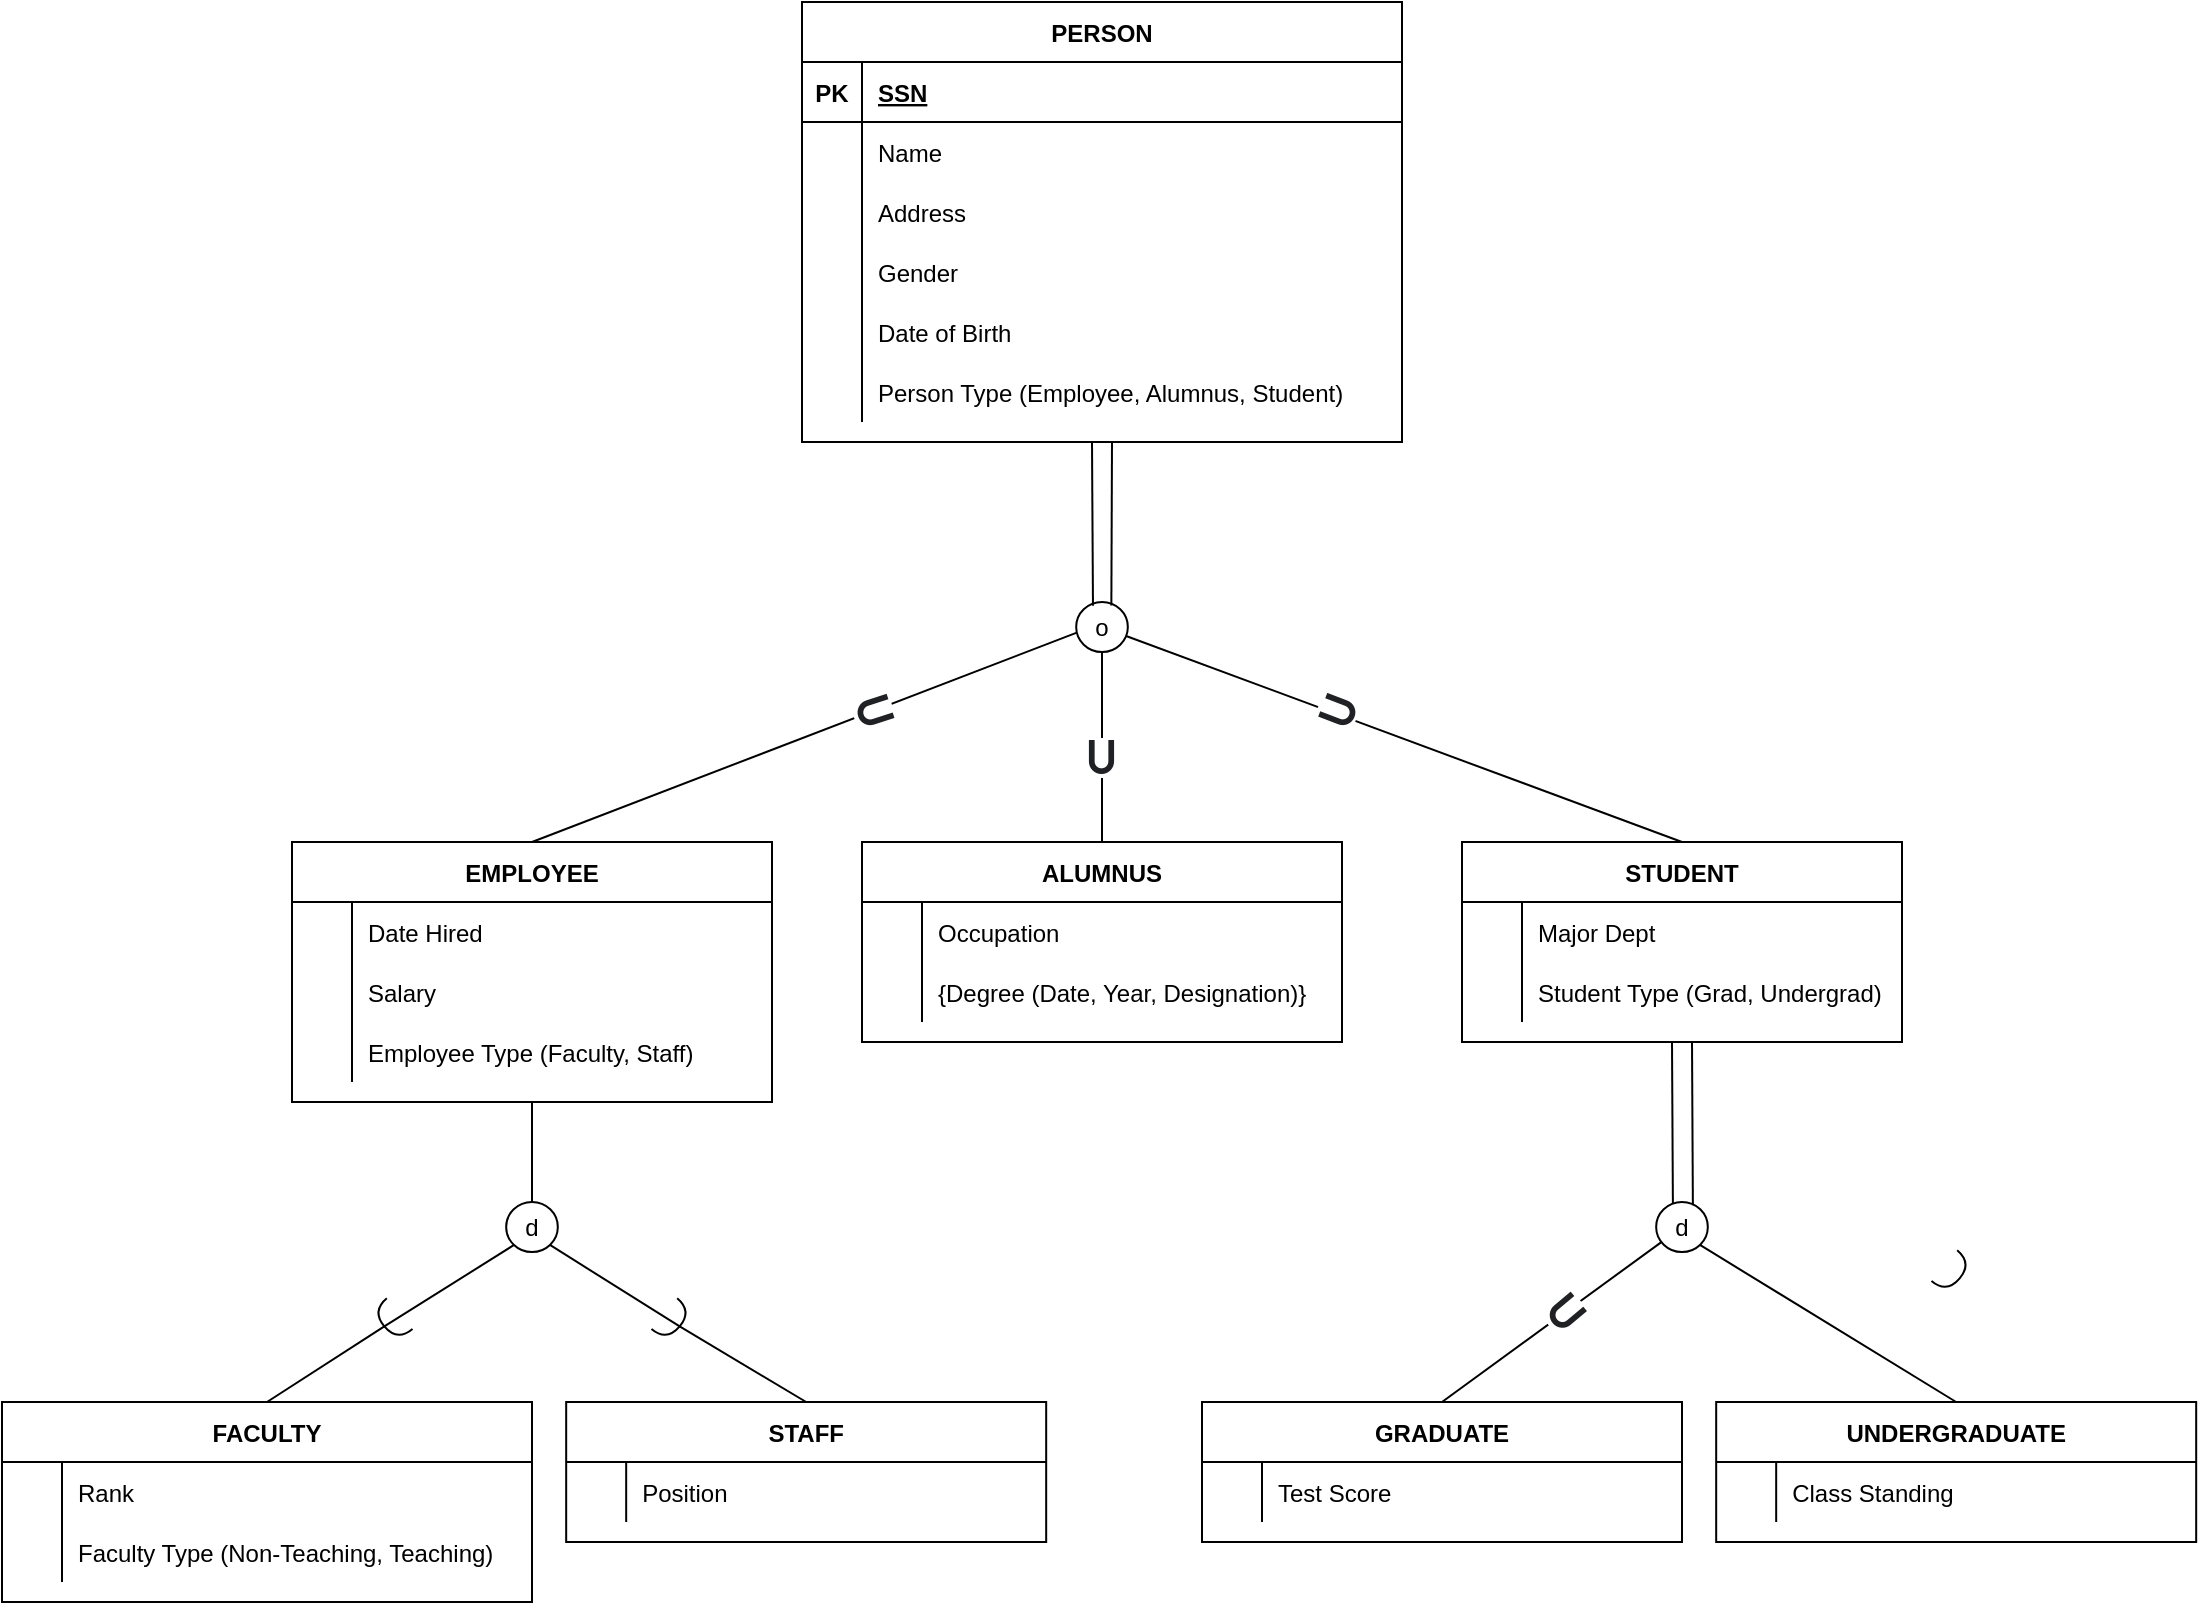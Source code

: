 <mxfile version="20.3.3" type="github">
  <diagram id="zZqfCcknTcSGU8JQ0RtU" name="Page-1">
    <mxGraphModel dx="2035" dy="665" grid="1" gridSize="10" guides="1" tooltips="1" connect="1" arrows="1" fold="1" page="1" pageScale="1" pageWidth="850" pageHeight="1100" math="0" shadow="0">
      <root>
        <mxCell id="0" />
        <mxCell id="1" parent="0" />
        <mxCell id="Ij6OzM-81O3-0aPPW5B1-2" value="PERSON" style="shape=table;startSize=30;container=1;collapsible=1;childLayout=tableLayout;fixedRows=1;rowLines=0;fontStyle=1;align=center;resizeLast=1;" parent="1" vertex="1">
          <mxGeometry x="390" y="80" width="300" height="220" as="geometry" />
        </mxCell>
        <mxCell id="Ij6OzM-81O3-0aPPW5B1-3" value="" style="shape=tableRow;horizontal=0;startSize=0;swimlaneHead=0;swimlaneBody=0;fillColor=none;collapsible=0;dropTarget=0;points=[[0,0.5],[1,0.5]];portConstraint=eastwest;top=0;left=0;right=0;bottom=1;" parent="Ij6OzM-81O3-0aPPW5B1-2" vertex="1">
          <mxGeometry y="30" width="300" height="30" as="geometry" />
        </mxCell>
        <mxCell id="Ij6OzM-81O3-0aPPW5B1-4" value="PK" style="shape=partialRectangle;connectable=0;fillColor=none;top=0;left=0;bottom=0;right=0;fontStyle=1;overflow=hidden;" parent="Ij6OzM-81O3-0aPPW5B1-3" vertex="1">
          <mxGeometry width="30" height="30" as="geometry">
            <mxRectangle width="30" height="30" as="alternateBounds" />
          </mxGeometry>
        </mxCell>
        <mxCell id="Ij6OzM-81O3-0aPPW5B1-5" value="SSN" style="shape=partialRectangle;connectable=0;fillColor=none;top=0;left=0;bottom=0;right=0;align=left;spacingLeft=6;fontStyle=5;overflow=hidden;" parent="Ij6OzM-81O3-0aPPW5B1-3" vertex="1">
          <mxGeometry x="30" width="270" height="30" as="geometry">
            <mxRectangle width="270" height="30" as="alternateBounds" />
          </mxGeometry>
        </mxCell>
        <mxCell id="Ij6OzM-81O3-0aPPW5B1-6" value="" style="shape=tableRow;horizontal=0;startSize=0;swimlaneHead=0;swimlaneBody=0;fillColor=none;collapsible=0;dropTarget=0;points=[[0,0.5],[1,0.5]];portConstraint=eastwest;top=0;left=0;right=0;bottom=0;" parent="Ij6OzM-81O3-0aPPW5B1-2" vertex="1">
          <mxGeometry y="60" width="300" height="30" as="geometry" />
        </mxCell>
        <mxCell id="Ij6OzM-81O3-0aPPW5B1-7" value="" style="shape=partialRectangle;connectable=0;fillColor=none;top=0;left=0;bottom=0;right=0;editable=1;overflow=hidden;" parent="Ij6OzM-81O3-0aPPW5B1-6" vertex="1">
          <mxGeometry width="30" height="30" as="geometry">
            <mxRectangle width="30" height="30" as="alternateBounds" />
          </mxGeometry>
        </mxCell>
        <mxCell id="Ij6OzM-81O3-0aPPW5B1-8" value="Name" style="shape=partialRectangle;connectable=0;fillColor=none;top=0;left=0;bottom=0;right=0;align=left;spacingLeft=6;overflow=hidden;" parent="Ij6OzM-81O3-0aPPW5B1-6" vertex="1">
          <mxGeometry x="30" width="270" height="30" as="geometry">
            <mxRectangle width="270" height="30" as="alternateBounds" />
          </mxGeometry>
        </mxCell>
        <mxCell id="Ij6OzM-81O3-0aPPW5B1-9" value="" style="shape=tableRow;horizontal=0;startSize=0;swimlaneHead=0;swimlaneBody=0;fillColor=none;collapsible=0;dropTarget=0;points=[[0,0.5],[1,0.5]];portConstraint=eastwest;top=0;left=0;right=0;bottom=0;" parent="Ij6OzM-81O3-0aPPW5B1-2" vertex="1">
          <mxGeometry y="90" width="300" height="30" as="geometry" />
        </mxCell>
        <mxCell id="Ij6OzM-81O3-0aPPW5B1-10" value="" style="shape=partialRectangle;connectable=0;fillColor=none;top=0;left=0;bottom=0;right=0;editable=1;overflow=hidden;" parent="Ij6OzM-81O3-0aPPW5B1-9" vertex="1">
          <mxGeometry width="30" height="30" as="geometry">
            <mxRectangle width="30" height="30" as="alternateBounds" />
          </mxGeometry>
        </mxCell>
        <mxCell id="Ij6OzM-81O3-0aPPW5B1-11" value="Address" style="shape=partialRectangle;connectable=0;fillColor=none;top=0;left=0;bottom=0;right=0;align=left;spacingLeft=6;overflow=hidden;" parent="Ij6OzM-81O3-0aPPW5B1-9" vertex="1">
          <mxGeometry x="30" width="270" height="30" as="geometry">
            <mxRectangle width="270" height="30" as="alternateBounds" />
          </mxGeometry>
        </mxCell>
        <mxCell id="Ij6OzM-81O3-0aPPW5B1-12" value="" style="shape=tableRow;horizontal=0;startSize=0;swimlaneHead=0;swimlaneBody=0;fillColor=none;collapsible=0;dropTarget=0;points=[[0,0.5],[1,0.5]];portConstraint=eastwest;top=0;left=0;right=0;bottom=0;" parent="Ij6OzM-81O3-0aPPW5B1-2" vertex="1">
          <mxGeometry y="120" width="300" height="30" as="geometry" />
        </mxCell>
        <mxCell id="Ij6OzM-81O3-0aPPW5B1-13" value="" style="shape=partialRectangle;connectable=0;fillColor=none;top=0;left=0;bottom=0;right=0;editable=1;overflow=hidden;" parent="Ij6OzM-81O3-0aPPW5B1-12" vertex="1">
          <mxGeometry width="30" height="30" as="geometry">
            <mxRectangle width="30" height="30" as="alternateBounds" />
          </mxGeometry>
        </mxCell>
        <mxCell id="Ij6OzM-81O3-0aPPW5B1-14" value="Gender" style="shape=partialRectangle;connectable=0;fillColor=none;top=0;left=0;bottom=0;right=0;align=left;spacingLeft=6;overflow=hidden;" parent="Ij6OzM-81O3-0aPPW5B1-12" vertex="1">
          <mxGeometry x="30" width="270" height="30" as="geometry">
            <mxRectangle width="270" height="30" as="alternateBounds" />
          </mxGeometry>
        </mxCell>
        <mxCell id="Ij6OzM-81O3-0aPPW5B1-15" style="shape=tableRow;horizontal=0;startSize=0;swimlaneHead=0;swimlaneBody=0;fillColor=none;collapsible=0;dropTarget=0;points=[[0,0.5],[1,0.5]];portConstraint=eastwest;top=0;left=0;right=0;bottom=0;" parent="Ij6OzM-81O3-0aPPW5B1-2" vertex="1">
          <mxGeometry y="150" width="300" height="30" as="geometry" />
        </mxCell>
        <mxCell id="Ij6OzM-81O3-0aPPW5B1-16" style="shape=partialRectangle;connectable=0;fillColor=none;top=0;left=0;bottom=0;right=0;editable=1;overflow=hidden;" parent="Ij6OzM-81O3-0aPPW5B1-15" vertex="1">
          <mxGeometry width="30" height="30" as="geometry">
            <mxRectangle width="30" height="30" as="alternateBounds" />
          </mxGeometry>
        </mxCell>
        <mxCell id="Ij6OzM-81O3-0aPPW5B1-17" value="Date of Birth" style="shape=partialRectangle;connectable=0;fillColor=none;top=0;left=0;bottom=0;right=0;align=left;spacingLeft=6;overflow=hidden;" parent="Ij6OzM-81O3-0aPPW5B1-15" vertex="1">
          <mxGeometry x="30" width="270" height="30" as="geometry">
            <mxRectangle width="270" height="30" as="alternateBounds" />
          </mxGeometry>
        </mxCell>
        <mxCell id="Ij6OzM-81O3-0aPPW5B1-24" style="shape=tableRow;horizontal=0;startSize=0;swimlaneHead=0;swimlaneBody=0;fillColor=none;collapsible=0;dropTarget=0;points=[[0,0.5],[1,0.5]];portConstraint=eastwest;top=0;left=0;right=0;bottom=0;" parent="Ij6OzM-81O3-0aPPW5B1-2" vertex="1">
          <mxGeometry y="180" width="300" height="30" as="geometry" />
        </mxCell>
        <mxCell id="Ij6OzM-81O3-0aPPW5B1-25" style="shape=partialRectangle;connectable=0;fillColor=none;top=0;left=0;bottom=0;right=0;editable=1;overflow=hidden;" parent="Ij6OzM-81O3-0aPPW5B1-24" vertex="1">
          <mxGeometry width="30" height="30" as="geometry">
            <mxRectangle width="30" height="30" as="alternateBounds" />
          </mxGeometry>
        </mxCell>
        <mxCell id="Ij6OzM-81O3-0aPPW5B1-26" value="Person Type (Employee, Alumnus, Student)" style="shape=partialRectangle;connectable=0;fillColor=none;top=0;left=0;bottom=0;right=0;align=left;spacingLeft=6;overflow=hidden;" parent="Ij6OzM-81O3-0aPPW5B1-24" vertex="1">
          <mxGeometry x="30" width="270" height="30" as="geometry">
            <mxRectangle width="270" height="30" as="alternateBounds" />
          </mxGeometry>
        </mxCell>
        <mxCell id="Ij6OzM-81O3-0aPPW5B1-29" value="o" style="ellipse;whiteSpace=wrap;html=1;" parent="1" vertex="1">
          <mxGeometry x="527.09" y="380" width="25.83" height="25" as="geometry" />
        </mxCell>
        <mxCell id="Ij6OzM-81O3-0aPPW5B1-30" value="EMPLOYEE" style="shape=table;startSize=30;container=1;collapsible=1;childLayout=tableLayout;fixedRows=1;rowLines=0;fontStyle=1;align=center;resizeLast=1;" parent="1" vertex="1">
          <mxGeometry x="135" y="500" width="240" height="130" as="geometry" />
        </mxCell>
        <mxCell id="Ij6OzM-81O3-0aPPW5B1-34" value="" style="shape=tableRow;horizontal=0;startSize=0;swimlaneHead=0;swimlaneBody=0;fillColor=none;collapsible=0;dropTarget=0;points=[[0,0.5],[1,0.5]];portConstraint=eastwest;top=0;left=0;right=0;bottom=0;" parent="Ij6OzM-81O3-0aPPW5B1-30" vertex="1">
          <mxGeometry y="30" width="240" height="30" as="geometry" />
        </mxCell>
        <mxCell id="Ij6OzM-81O3-0aPPW5B1-35" value="" style="shape=partialRectangle;connectable=0;fillColor=none;top=0;left=0;bottom=0;right=0;editable=1;overflow=hidden;" parent="Ij6OzM-81O3-0aPPW5B1-34" vertex="1">
          <mxGeometry width="30" height="30" as="geometry">
            <mxRectangle width="30" height="30" as="alternateBounds" />
          </mxGeometry>
        </mxCell>
        <mxCell id="Ij6OzM-81O3-0aPPW5B1-36" value="Date Hired" style="shape=partialRectangle;connectable=0;fillColor=none;top=0;left=0;bottom=0;right=0;align=left;spacingLeft=6;overflow=hidden;" parent="Ij6OzM-81O3-0aPPW5B1-34" vertex="1">
          <mxGeometry x="30" width="210" height="30" as="geometry">
            <mxRectangle width="210" height="30" as="alternateBounds" />
          </mxGeometry>
        </mxCell>
        <mxCell id="Ij6OzM-81O3-0aPPW5B1-37" value="" style="shape=tableRow;horizontal=0;startSize=0;swimlaneHead=0;swimlaneBody=0;fillColor=none;collapsible=0;dropTarget=0;points=[[0,0.5],[1,0.5]];portConstraint=eastwest;top=0;left=0;right=0;bottom=0;" parent="Ij6OzM-81O3-0aPPW5B1-30" vertex="1">
          <mxGeometry y="60" width="240" height="30" as="geometry" />
        </mxCell>
        <mxCell id="Ij6OzM-81O3-0aPPW5B1-38" value="" style="shape=partialRectangle;connectable=0;fillColor=none;top=0;left=0;bottom=0;right=0;editable=1;overflow=hidden;" parent="Ij6OzM-81O3-0aPPW5B1-37" vertex="1">
          <mxGeometry width="30" height="30" as="geometry">
            <mxRectangle width="30" height="30" as="alternateBounds" />
          </mxGeometry>
        </mxCell>
        <mxCell id="Ij6OzM-81O3-0aPPW5B1-39" value="Salary" style="shape=partialRectangle;connectable=0;fillColor=none;top=0;left=0;bottom=0;right=0;align=left;spacingLeft=6;overflow=hidden;" parent="Ij6OzM-81O3-0aPPW5B1-37" vertex="1">
          <mxGeometry x="30" width="210" height="30" as="geometry">
            <mxRectangle width="210" height="30" as="alternateBounds" />
          </mxGeometry>
        </mxCell>
        <mxCell id="Ij6OzM-81O3-0aPPW5B1-40" value="" style="shape=tableRow;horizontal=0;startSize=0;swimlaneHead=0;swimlaneBody=0;fillColor=none;collapsible=0;dropTarget=0;points=[[0,0.5],[1,0.5]];portConstraint=eastwest;top=0;left=0;right=0;bottom=0;" parent="Ij6OzM-81O3-0aPPW5B1-30" vertex="1">
          <mxGeometry y="90" width="240" height="30" as="geometry" />
        </mxCell>
        <mxCell id="Ij6OzM-81O3-0aPPW5B1-41" value="" style="shape=partialRectangle;connectable=0;fillColor=none;top=0;left=0;bottom=0;right=0;editable=1;overflow=hidden;" parent="Ij6OzM-81O3-0aPPW5B1-40" vertex="1">
          <mxGeometry width="30" height="30" as="geometry">
            <mxRectangle width="30" height="30" as="alternateBounds" />
          </mxGeometry>
        </mxCell>
        <mxCell id="Ij6OzM-81O3-0aPPW5B1-42" value="Employee Type (Faculty, Staff)" style="shape=partialRectangle;connectable=0;fillColor=none;top=0;left=0;bottom=0;right=0;align=left;spacingLeft=6;overflow=hidden;" parent="Ij6OzM-81O3-0aPPW5B1-40" vertex="1">
          <mxGeometry x="30" width="210" height="30" as="geometry">
            <mxRectangle width="210" height="30" as="alternateBounds" />
          </mxGeometry>
        </mxCell>
        <mxCell id="Ij6OzM-81O3-0aPPW5B1-56" value="ALUMNUS" style="shape=table;startSize=30;container=1;collapsible=1;childLayout=tableLayout;fixedRows=1;rowLines=0;fontStyle=1;align=center;resizeLast=1;" parent="1" vertex="1">
          <mxGeometry x="420" y="500" width="240" height="100" as="geometry" />
        </mxCell>
        <mxCell id="Ij6OzM-81O3-0aPPW5B1-60" value="" style="shape=tableRow;horizontal=0;startSize=0;swimlaneHead=0;swimlaneBody=0;fillColor=none;collapsible=0;dropTarget=0;points=[[0,0.5],[1,0.5]];portConstraint=eastwest;top=0;left=0;right=0;bottom=0;" parent="Ij6OzM-81O3-0aPPW5B1-56" vertex="1">
          <mxGeometry y="30" width="240" height="30" as="geometry" />
        </mxCell>
        <mxCell id="Ij6OzM-81O3-0aPPW5B1-61" value="" style="shape=partialRectangle;connectable=0;fillColor=none;top=0;left=0;bottom=0;right=0;editable=1;overflow=hidden;" parent="Ij6OzM-81O3-0aPPW5B1-60" vertex="1">
          <mxGeometry width="30" height="30" as="geometry">
            <mxRectangle width="30" height="30" as="alternateBounds" />
          </mxGeometry>
        </mxCell>
        <mxCell id="Ij6OzM-81O3-0aPPW5B1-62" value="Occupation" style="shape=partialRectangle;connectable=0;fillColor=none;top=0;left=0;bottom=0;right=0;align=left;spacingLeft=6;overflow=hidden;" parent="Ij6OzM-81O3-0aPPW5B1-60" vertex="1">
          <mxGeometry x="30" width="210" height="30" as="geometry">
            <mxRectangle width="210" height="30" as="alternateBounds" />
          </mxGeometry>
        </mxCell>
        <mxCell id="Ij6OzM-81O3-0aPPW5B1-63" value="" style="shape=tableRow;horizontal=0;startSize=0;swimlaneHead=0;swimlaneBody=0;fillColor=none;collapsible=0;dropTarget=0;points=[[0,0.5],[1,0.5]];portConstraint=eastwest;top=0;left=0;right=0;bottom=0;" parent="Ij6OzM-81O3-0aPPW5B1-56" vertex="1">
          <mxGeometry y="60" width="240" height="30" as="geometry" />
        </mxCell>
        <mxCell id="Ij6OzM-81O3-0aPPW5B1-64" value="" style="shape=partialRectangle;connectable=0;fillColor=none;top=0;left=0;bottom=0;right=0;editable=1;overflow=hidden;" parent="Ij6OzM-81O3-0aPPW5B1-63" vertex="1">
          <mxGeometry width="30" height="30" as="geometry">
            <mxRectangle width="30" height="30" as="alternateBounds" />
          </mxGeometry>
        </mxCell>
        <mxCell id="Ij6OzM-81O3-0aPPW5B1-65" value="{Degree (Date, Year, Designation)}" style="shape=partialRectangle;connectable=0;fillColor=none;top=0;left=0;bottom=0;right=0;align=left;spacingLeft=6;overflow=hidden;" parent="Ij6OzM-81O3-0aPPW5B1-63" vertex="1">
          <mxGeometry x="30" width="210" height="30" as="geometry">
            <mxRectangle width="210" height="30" as="alternateBounds" />
          </mxGeometry>
        </mxCell>
        <mxCell id="Ij6OzM-81O3-0aPPW5B1-69" value="STUDENT" style="shape=table;startSize=30;container=1;collapsible=1;childLayout=tableLayout;fixedRows=1;rowLines=0;fontStyle=1;align=center;resizeLast=1;" parent="1" vertex="1">
          <mxGeometry x="720" y="500" width="220" height="100" as="geometry" />
        </mxCell>
        <mxCell id="Ij6OzM-81O3-0aPPW5B1-73" value="" style="shape=tableRow;horizontal=0;startSize=0;swimlaneHead=0;swimlaneBody=0;fillColor=none;collapsible=0;dropTarget=0;points=[[0,0.5],[1,0.5]];portConstraint=eastwest;top=0;left=0;right=0;bottom=0;" parent="Ij6OzM-81O3-0aPPW5B1-69" vertex="1">
          <mxGeometry y="30" width="220" height="30" as="geometry" />
        </mxCell>
        <mxCell id="Ij6OzM-81O3-0aPPW5B1-74" value="" style="shape=partialRectangle;connectable=0;fillColor=none;top=0;left=0;bottom=0;right=0;editable=1;overflow=hidden;" parent="Ij6OzM-81O3-0aPPW5B1-73" vertex="1">
          <mxGeometry width="30" height="30" as="geometry">
            <mxRectangle width="30" height="30" as="alternateBounds" />
          </mxGeometry>
        </mxCell>
        <mxCell id="Ij6OzM-81O3-0aPPW5B1-75" value="Major Dept" style="shape=partialRectangle;connectable=0;fillColor=none;top=0;left=0;bottom=0;right=0;align=left;spacingLeft=6;overflow=hidden;" parent="Ij6OzM-81O3-0aPPW5B1-73" vertex="1">
          <mxGeometry x="30" width="190" height="30" as="geometry">
            <mxRectangle width="190" height="30" as="alternateBounds" />
          </mxGeometry>
        </mxCell>
        <mxCell id="Ij6OzM-81O3-0aPPW5B1-76" value="" style="shape=tableRow;horizontal=0;startSize=0;swimlaneHead=0;swimlaneBody=0;fillColor=none;collapsible=0;dropTarget=0;points=[[0,0.5],[1,0.5]];portConstraint=eastwest;top=0;left=0;right=0;bottom=0;" parent="Ij6OzM-81O3-0aPPW5B1-69" vertex="1">
          <mxGeometry y="60" width="220" height="30" as="geometry" />
        </mxCell>
        <mxCell id="Ij6OzM-81O3-0aPPW5B1-77" value="" style="shape=partialRectangle;connectable=0;fillColor=none;top=0;left=0;bottom=0;right=0;editable=1;overflow=hidden;" parent="Ij6OzM-81O3-0aPPW5B1-76" vertex="1">
          <mxGeometry width="30" height="30" as="geometry">
            <mxRectangle width="30" height="30" as="alternateBounds" />
          </mxGeometry>
        </mxCell>
        <mxCell id="Ij6OzM-81O3-0aPPW5B1-78" value="Student Type (Grad, Undergrad)" style="shape=partialRectangle;connectable=0;fillColor=none;top=0;left=0;bottom=0;right=0;align=left;spacingLeft=6;overflow=hidden;" parent="Ij6OzM-81O3-0aPPW5B1-76" vertex="1">
          <mxGeometry x="30" width="190" height="30" as="geometry">
            <mxRectangle width="190" height="30" as="alternateBounds" />
          </mxGeometry>
        </mxCell>
        <mxCell id="Ij6OzM-81O3-0aPPW5B1-80" value="" style="endArrow=none;html=1;rounded=0;exitX=0;exitY=0.617;exitDx=0;exitDy=0;entryX=0.5;entryY=0;entryDx=0;entryDy=0;exitPerimeter=0;" parent="1" source="Ij6OzM-81O3-0aPPW5B1-29" target="Ij6OzM-81O3-0aPPW5B1-30" edge="1">
          <mxGeometry relative="1" as="geometry">
            <mxPoint x="370" y="370" as="sourcePoint" />
            <mxPoint x="370" y="500" as="targetPoint" />
          </mxGeometry>
        </mxCell>
        <mxCell id="Ij6OzM-81O3-0aPPW5B1-81" value="" style="endArrow=none;html=1;rounded=0;exitX=0.5;exitY=1;exitDx=0;exitDy=0;entryX=0.5;entryY=0;entryDx=0;entryDy=0;" parent="1" source="Ij6OzM-81O3-0aPPW5B1-29" target="Ij6OzM-81O3-0aPPW5B1-56" edge="1">
          <mxGeometry relative="1" as="geometry">
            <mxPoint x="539.5" y="490" as="sourcePoint" />
            <mxPoint x="539.5" y="620" as="targetPoint" />
          </mxGeometry>
        </mxCell>
        <mxCell id="Ij6OzM-81O3-0aPPW5B1-82" value="" style="endArrow=none;html=1;rounded=0;entryX=0.5;entryY=0;entryDx=0;entryDy=0;" parent="1" source="Ij6OzM-81O3-0aPPW5B1-29" target="Ij6OzM-81O3-0aPPW5B1-69" edge="1">
          <mxGeometry relative="1" as="geometry">
            <mxPoint x="630" y="480" as="sourcePoint" />
            <mxPoint x="640.5" y="630" as="targetPoint" />
          </mxGeometry>
        </mxCell>
        <mxCell id="RWGU4wMZFjCJOGVtQFp1-1" value="" style="endArrow=none;html=1;rounded=0;exitX=0.5;exitY=1;exitDx=0;exitDy=0;" parent="1" source="Ij6OzM-81O3-0aPPW5B1-30" target="RWGU4wMZFjCJOGVtQFp1-3" edge="1">
          <mxGeometry relative="1" as="geometry">
            <mxPoint x="315" y="640" as="sourcePoint" />
            <mxPoint x="285" y="700" as="targetPoint" />
          </mxGeometry>
        </mxCell>
        <mxCell id="RWGU4wMZFjCJOGVtQFp1-3" value="d" style="ellipse;whiteSpace=wrap;html=1;" parent="1" vertex="1">
          <mxGeometry x="242.08" y="680" width="25.83" height="25" as="geometry" />
        </mxCell>
        <mxCell id="RWGU4wMZFjCJOGVtQFp1-4" value="FACULTY" style="shape=table;startSize=30;container=1;collapsible=1;childLayout=tableLayout;fixedRows=1;rowLines=0;fontStyle=1;align=center;resizeLast=1;" parent="1" vertex="1">
          <mxGeometry x="-10" y="780" width="265" height="100" as="geometry" />
        </mxCell>
        <mxCell id="RWGU4wMZFjCJOGVtQFp1-5" value="" style="shape=tableRow;horizontal=0;startSize=0;swimlaneHead=0;swimlaneBody=0;fillColor=none;collapsible=0;dropTarget=0;points=[[0,0.5],[1,0.5]];portConstraint=eastwest;top=0;left=0;right=0;bottom=0;" parent="RWGU4wMZFjCJOGVtQFp1-4" vertex="1">
          <mxGeometry y="30" width="265" height="30" as="geometry" />
        </mxCell>
        <mxCell id="RWGU4wMZFjCJOGVtQFp1-6" value="" style="shape=partialRectangle;connectable=0;fillColor=none;top=0;left=0;bottom=0;right=0;editable=1;overflow=hidden;" parent="RWGU4wMZFjCJOGVtQFp1-5" vertex="1">
          <mxGeometry width="30" height="30" as="geometry">
            <mxRectangle width="30" height="30" as="alternateBounds" />
          </mxGeometry>
        </mxCell>
        <mxCell id="RWGU4wMZFjCJOGVtQFp1-7" value="Rank" style="shape=partialRectangle;connectable=0;fillColor=none;top=0;left=0;bottom=0;right=0;align=left;spacingLeft=6;overflow=hidden;" parent="RWGU4wMZFjCJOGVtQFp1-5" vertex="1">
          <mxGeometry x="30" width="235" height="30" as="geometry">
            <mxRectangle width="235" height="30" as="alternateBounds" />
          </mxGeometry>
        </mxCell>
        <mxCell id="RWGU4wMZFjCJOGVtQFp1-52" style="shape=tableRow;horizontal=0;startSize=0;swimlaneHead=0;swimlaneBody=0;fillColor=none;collapsible=0;dropTarget=0;points=[[0,0.5],[1,0.5]];portConstraint=eastwest;top=0;left=0;right=0;bottom=0;" parent="RWGU4wMZFjCJOGVtQFp1-4" vertex="1">
          <mxGeometry y="60" width="265" height="30" as="geometry" />
        </mxCell>
        <mxCell id="RWGU4wMZFjCJOGVtQFp1-53" style="shape=partialRectangle;connectable=0;fillColor=none;top=0;left=0;bottom=0;right=0;editable=1;overflow=hidden;" parent="RWGU4wMZFjCJOGVtQFp1-52" vertex="1">
          <mxGeometry width="30" height="30" as="geometry">
            <mxRectangle width="30" height="30" as="alternateBounds" />
          </mxGeometry>
        </mxCell>
        <mxCell id="RWGU4wMZFjCJOGVtQFp1-54" value="Faculty Type (Non-Teaching, Teaching)" style="shape=partialRectangle;connectable=0;fillColor=none;top=0;left=0;bottom=0;right=0;align=left;spacingLeft=6;overflow=hidden;" parent="RWGU4wMZFjCJOGVtQFp1-52" vertex="1">
          <mxGeometry x="30" width="235" height="30" as="geometry">
            <mxRectangle width="235" height="30" as="alternateBounds" />
          </mxGeometry>
        </mxCell>
        <mxCell id="RWGU4wMZFjCJOGVtQFp1-14" value="STAFF" style="shape=table;startSize=30;container=1;collapsible=1;childLayout=tableLayout;fixedRows=1;rowLines=0;fontStyle=1;align=center;resizeLast=1;" parent="1" vertex="1">
          <mxGeometry x="272.09" y="780" width="240" height="70" as="geometry" />
        </mxCell>
        <mxCell id="RWGU4wMZFjCJOGVtQFp1-15" value="" style="shape=tableRow;horizontal=0;startSize=0;swimlaneHead=0;swimlaneBody=0;fillColor=none;collapsible=0;dropTarget=0;points=[[0,0.5],[1,0.5]];portConstraint=eastwest;top=0;left=0;right=0;bottom=0;" parent="RWGU4wMZFjCJOGVtQFp1-14" vertex="1">
          <mxGeometry y="30" width="240" height="30" as="geometry" />
        </mxCell>
        <mxCell id="RWGU4wMZFjCJOGVtQFp1-16" value="" style="shape=partialRectangle;connectable=0;fillColor=none;top=0;left=0;bottom=0;right=0;editable=1;overflow=hidden;" parent="RWGU4wMZFjCJOGVtQFp1-15" vertex="1">
          <mxGeometry width="30" height="30" as="geometry">
            <mxRectangle width="30" height="30" as="alternateBounds" />
          </mxGeometry>
        </mxCell>
        <mxCell id="RWGU4wMZFjCJOGVtQFp1-17" value="Position" style="shape=partialRectangle;connectable=0;fillColor=none;top=0;left=0;bottom=0;right=0;align=left;spacingLeft=6;overflow=hidden;" parent="RWGU4wMZFjCJOGVtQFp1-15" vertex="1">
          <mxGeometry x="30" width="210" height="30" as="geometry">
            <mxRectangle width="210" height="30" as="alternateBounds" />
          </mxGeometry>
        </mxCell>
        <mxCell id="RWGU4wMZFjCJOGVtQFp1-24" value="" style="endArrow=none;html=1;rounded=0;entryX=0.324;entryY=0.042;entryDx=0;entryDy=0;entryPerimeter=0;" parent="1" target="RWGU4wMZFjCJOGVtQFp1-25" edge="1">
          <mxGeometry relative="1" as="geometry">
            <mxPoint x="825" y="600" as="sourcePoint" />
            <mxPoint x="830" y="670" as="targetPoint" />
          </mxGeometry>
        </mxCell>
        <mxCell id="RWGU4wMZFjCJOGVtQFp1-25" value="d" style="ellipse;whiteSpace=wrap;html=1;" parent="1" vertex="1">
          <mxGeometry x="817.08" y="680" width="25.83" height="25" as="geometry" />
        </mxCell>
        <mxCell id="RWGU4wMZFjCJOGVtQFp1-26" value="GRADUATE" style="shape=table;startSize=30;container=1;collapsible=1;childLayout=tableLayout;fixedRows=1;rowLines=0;fontStyle=1;align=center;resizeLast=1;" parent="1" vertex="1">
          <mxGeometry x="590" y="780" width="240" height="70" as="geometry" />
        </mxCell>
        <mxCell id="RWGU4wMZFjCJOGVtQFp1-27" value="" style="shape=tableRow;horizontal=0;startSize=0;swimlaneHead=0;swimlaneBody=0;fillColor=none;collapsible=0;dropTarget=0;points=[[0,0.5],[1,0.5]];portConstraint=eastwest;top=0;left=0;right=0;bottom=0;" parent="RWGU4wMZFjCJOGVtQFp1-26" vertex="1">
          <mxGeometry y="30" width="240" height="30" as="geometry" />
        </mxCell>
        <mxCell id="RWGU4wMZFjCJOGVtQFp1-28" value="" style="shape=partialRectangle;connectable=0;fillColor=none;top=0;left=0;bottom=0;right=0;editable=1;overflow=hidden;" parent="RWGU4wMZFjCJOGVtQFp1-27" vertex="1">
          <mxGeometry width="30" height="30" as="geometry">
            <mxRectangle width="30" height="30" as="alternateBounds" />
          </mxGeometry>
        </mxCell>
        <mxCell id="RWGU4wMZFjCJOGVtQFp1-29" value="Test Score" style="shape=partialRectangle;connectable=0;fillColor=none;top=0;left=0;bottom=0;right=0;align=left;spacingLeft=6;overflow=hidden;" parent="RWGU4wMZFjCJOGVtQFp1-27" vertex="1">
          <mxGeometry x="30" width="210" height="30" as="geometry">
            <mxRectangle width="210" height="30" as="alternateBounds" />
          </mxGeometry>
        </mxCell>
        <mxCell id="RWGU4wMZFjCJOGVtQFp1-30" value="UNDERGRADUATE" style="shape=table;startSize=30;container=1;collapsible=1;childLayout=tableLayout;fixedRows=1;rowLines=0;fontStyle=1;align=center;resizeLast=1;" parent="1" vertex="1">
          <mxGeometry x="847.09" y="780" width="240" height="70" as="geometry" />
        </mxCell>
        <mxCell id="RWGU4wMZFjCJOGVtQFp1-31" value="" style="shape=tableRow;horizontal=0;startSize=0;swimlaneHead=0;swimlaneBody=0;fillColor=none;collapsible=0;dropTarget=0;points=[[0,0.5],[1,0.5]];portConstraint=eastwest;top=0;left=0;right=0;bottom=0;" parent="RWGU4wMZFjCJOGVtQFp1-30" vertex="1">
          <mxGeometry y="30" width="240" height="30" as="geometry" />
        </mxCell>
        <mxCell id="RWGU4wMZFjCJOGVtQFp1-32" value="" style="shape=partialRectangle;connectable=0;fillColor=none;top=0;left=0;bottom=0;right=0;editable=1;overflow=hidden;" parent="RWGU4wMZFjCJOGVtQFp1-31" vertex="1">
          <mxGeometry width="30" height="30" as="geometry">
            <mxRectangle width="30" height="30" as="alternateBounds" />
          </mxGeometry>
        </mxCell>
        <mxCell id="RWGU4wMZFjCJOGVtQFp1-33" value="Class Standing" style="shape=partialRectangle;connectable=0;fillColor=none;top=0;left=0;bottom=0;right=0;align=left;spacingLeft=6;overflow=hidden;" parent="RWGU4wMZFjCJOGVtQFp1-31" vertex="1">
          <mxGeometry x="30" width="210" height="30" as="geometry">
            <mxRectangle width="210" height="30" as="alternateBounds" />
          </mxGeometry>
        </mxCell>
        <mxCell id="RWGU4wMZFjCJOGVtQFp1-34" value="" style="endArrow=none;html=1;rounded=0;exitX=1;exitY=0.5;exitDx=0;exitDy=0;entryX=0.5;entryY=0;entryDx=0;entryDy=0;startArrow=none;exitPerimeter=0;" parent="1" source="aYI3Wai2az0wx6ICRp5A-2" target="RWGU4wMZFjCJOGVtQFp1-4" edge="1">
          <mxGeometry relative="1" as="geometry">
            <mxPoint x="265" y="640" as="sourcePoint" />
            <mxPoint x="264.995" y="690" as="targetPoint" />
          </mxGeometry>
        </mxCell>
        <mxCell id="RWGU4wMZFjCJOGVtQFp1-35" value="" style="endArrow=none;html=1;rounded=0;exitX=1;exitY=0.5;exitDx=0;exitDy=0;entryX=1;entryY=1;entryDx=0;entryDy=0;startArrow=none;exitPerimeter=0;" parent="1" source="aYI3Wai2az0wx6ICRp5A-1" target="RWGU4wMZFjCJOGVtQFp1-3" edge="1">
          <mxGeometry relative="1" as="geometry">
            <mxPoint x="256.013" y="711.482" as="sourcePoint" />
            <mxPoint x="145" y="790" as="targetPoint" />
          </mxGeometry>
        </mxCell>
        <mxCell id="RWGU4wMZFjCJOGVtQFp1-36" value="" style="endArrow=none;html=1;rounded=0;entryX=0.5;entryY=0;entryDx=0;entryDy=0;" parent="1" source="RWGU4wMZFjCJOGVtQFp1-25" target="RWGU4wMZFjCJOGVtQFp1-26" edge="1">
          <mxGeometry relative="1" as="geometry">
            <mxPoint x="751.013" y="690.002" as="sourcePoint" />
            <mxPoint x="640" y="768.52" as="targetPoint" />
          </mxGeometry>
        </mxCell>
        <mxCell id="RWGU4wMZFjCJOGVtQFp1-37" value="" style="endArrow=none;html=1;rounded=0;entryX=0.5;entryY=0;entryDx=0;entryDy=0;exitX=1;exitY=1;exitDx=0;exitDy=0;" parent="1" source="RWGU4wMZFjCJOGVtQFp1-25" target="RWGU4wMZFjCJOGVtQFp1-30" edge="1">
          <mxGeometry relative="1" as="geometry">
            <mxPoint x="800.894" y="711.369" as="sourcePoint" />
            <mxPoint x="720" y="790" as="targetPoint" />
          </mxGeometry>
        </mxCell>
        <mxCell id="RWGU4wMZFjCJOGVtQFp1-39" value="" style="endArrow=none;html=1;rounded=0;entryX=0.711;entryY=0.064;entryDx=0;entryDy=0;entryPerimeter=0;" parent="1" target="RWGU4wMZFjCJOGVtQFp1-25" edge="1">
          <mxGeometry relative="1" as="geometry">
            <mxPoint x="835" y="600" as="sourcePoint" />
            <mxPoint x="839.995" y="690" as="targetPoint" />
          </mxGeometry>
        </mxCell>
        <mxCell id="RWGU4wMZFjCJOGVtQFp1-40" value="" style="endArrow=none;html=1;rounded=0;entryX=0.325;entryY=0.077;entryDx=0;entryDy=0;entryPerimeter=0;" parent="1" target="Ij6OzM-81O3-0aPPW5B1-29" edge="1">
          <mxGeometry relative="1" as="geometry">
            <mxPoint x="535" y="300" as="sourcePoint" />
            <mxPoint x="535.029" y="371.05" as="targetPoint" />
          </mxGeometry>
        </mxCell>
        <mxCell id="RWGU4wMZFjCJOGVtQFp1-41" value="" style="endArrow=none;html=1;rounded=0;entryX=0.681;entryY=0.068;entryDx=0;entryDy=0;entryPerimeter=0;" parent="1" target="Ij6OzM-81O3-0aPPW5B1-29" edge="1">
          <mxGeometry relative="1" as="geometry">
            <mxPoint x="545" y="300" as="sourcePoint" />
            <mxPoint x="545.025" y="371.6" as="targetPoint" />
          </mxGeometry>
        </mxCell>
        <mxCell id="y6mNd0L5hm6Dhs6YcE---1" value="&lt;b style=&quot;color: rgb(32, 33, 36); text-align: start; background-color: rgb(255, 255, 255);&quot;&gt;&lt;font style=&quot;font-size: 25px;&quot;&gt;⊂&lt;/font&gt;&lt;/b&gt;" style="text;html=1;strokeColor=none;fillColor=none;align=center;verticalAlign=middle;whiteSpace=wrap;rounded=0;rotation=-18;" parent="1" vertex="1">
          <mxGeometry x="395" y="418" width="60" height="30" as="geometry" />
        </mxCell>
        <mxCell id="y6mNd0L5hm6Dhs6YcE---3" value="&lt;b style=&quot;color: rgb(32, 33, 36); text-align: start; background-color: rgb(255, 255, 255);&quot;&gt;&lt;font style=&quot;font-size: 25px;&quot;&gt;⊂&lt;/font&gt;&lt;/b&gt;" style="text;html=1;strokeColor=none;fillColor=none;align=center;verticalAlign=middle;whiteSpace=wrap;rounded=0;rotation=-90;" parent="1" vertex="1">
          <mxGeometry x="507" y="443" width="60" height="30" as="geometry" />
        </mxCell>
        <mxCell id="y6mNd0L5hm6Dhs6YcE---5" value="&lt;b style=&quot;color: rgb(32, 33, 36); text-align: start; background-color: rgb(255, 255, 255);&quot;&gt;&lt;font style=&quot;font-size: 25px;&quot;&gt;⊂&lt;/font&gt;&lt;/b&gt;" style="text;html=1;strokeColor=none;fillColor=none;align=center;verticalAlign=middle;whiteSpace=wrap;rounded=0;rotation=-159;" parent="1" vertex="1">
          <mxGeometry x="627" y="422" width="60" height="30" as="geometry" />
        </mxCell>
        <mxCell id="y6mNd0L5hm6Dhs6YcE---11" value="&lt;b style=&quot;color: rgb(32, 33, 36); text-align: start; background-color: rgb(255, 255, 255);&quot;&gt;&lt;font style=&quot;font-size: 25px;&quot;&gt;⊂&lt;/font&gt;&lt;/b&gt;" style="text;html=1;strokeColor=none;fillColor=none;align=center;verticalAlign=middle;whiteSpace=wrap;rounded=0;rotation=-40;" parent="1" vertex="1">
          <mxGeometry x="740" y="719" width="60" height="30" as="geometry" />
        </mxCell>
        <mxCell id="aYI3Wai2az0wx6ICRp5A-2" value="" style="shape=requiredInterface;html=1;verticalLabelPosition=bottom;sketch=0;rotation=140;" vertex="1" parent="1">
          <mxGeometry x="180" y="729" width="10" height="20" as="geometry" />
        </mxCell>
        <mxCell id="aYI3Wai2az0wx6ICRp5A-3" value="" style="endArrow=none;html=1;rounded=0;exitX=0;exitY=1;exitDx=0;exitDy=0;entryX=1;entryY=0.5;entryDx=0;entryDy=0;entryPerimeter=0;" edge="1" parent="1" source="RWGU4wMZFjCJOGVtQFp1-3" target="aYI3Wai2az0wx6ICRp5A-2">
          <mxGeometry relative="1" as="geometry">
            <mxPoint x="245.84" y="701.316" as="sourcePoint" />
            <mxPoint x="122.5" y="780" as="targetPoint" />
          </mxGeometry>
        </mxCell>
        <mxCell id="aYI3Wai2az0wx6ICRp5A-1" value="" style="shape=requiredInterface;html=1;verticalLabelPosition=bottom;sketch=0;rotation=40;" vertex="1" parent="1">
          <mxGeometry x="320" y="729" width="10" height="20" as="geometry" />
        </mxCell>
        <mxCell id="aYI3Wai2az0wx6ICRp5A-5" value="" style="endArrow=none;html=1;rounded=0;exitX=0.5;exitY=0;exitDx=0;exitDy=0;entryX=1;entryY=0.5;entryDx=0;entryDy=0;entryPerimeter=0;" edge="1" parent="1" source="RWGU4wMZFjCJOGVtQFp1-14" target="aYI3Wai2az0wx6ICRp5A-1">
          <mxGeometry relative="1" as="geometry">
            <mxPoint x="392.09" y="780" as="sourcePoint" />
            <mxPoint x="264.078" y="701.386" as="targetPoint" />
          </mxGeometry>
        </mxCell>
        <mxCell id="aYI3Wai2az0wx6ICRp5A-6" value="" style="shape=requiredInterface;html=1;verticalLabelPosition=bottom;sketch=0;rotation=40;" vertex="1" parent="1">
          <mxGeometry x="960" y="705" width="10" height="20" as="geometry" />
        </mxCell>
      </root>
    </mxGraphModel>
  </diagram>
</mxfile>
